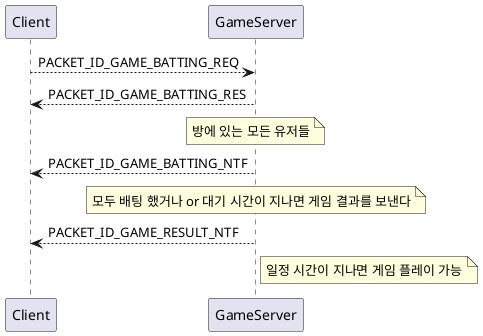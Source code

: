 @startuml
Client --> GameServer: PACKET_ID_GAME_BATTING_REQ

GameServer --> Client: PACKET_ID_GAME_BATTING_RES

note over GameServer: 방에 있는 모든 유저들
GameServer --> Client: PACKET_ID_GAME_BATTING_NTF

note over GameServer: 모두 배팅 했거나 or 대기 시간이 지나면 게임 결과를 보낸다
GameServer --> Client: PACKET_ID_GAME_RESULT_NTF
note right GameServer: 일정 시간이 지나면 게임 플레이 가능
@enduml